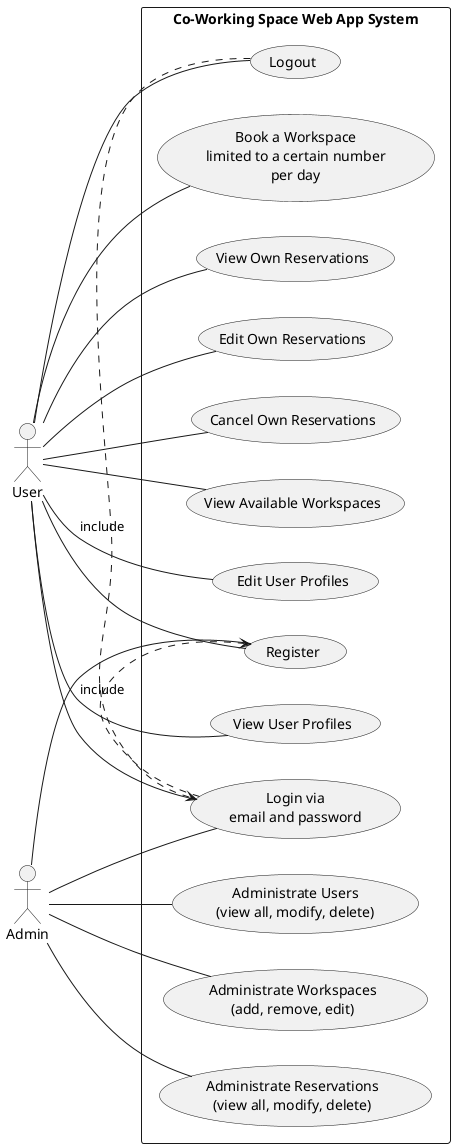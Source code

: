 ' @startuml Co-Working Space Use Case Diagram
' left to right direction

' rectangle "Co-Working Space System" as System {
'     usecase "Register" as register
'     usecase "Login" as login
'     usecase "Logout" as logout
'     usecase "Reset Password" as resetPassword
'     usecase "Create Reservation" as createReservation
'     usecase "View Reservations" as viewReservations
'     usecase "Update Reservation" as updateReservation
'     usecase "Delete Reservation" as deleteReservation
'     usecase "View Workspaces" as viewWorkspaces
'     usecase "Add Workspace" as addWorkspace
'     usecase "Update Workspace" as updateWorkspace
'     usecase "Delete Workspace" as deleteWorkspace
' }

' actor "User" as user
' user -- register
' user -- login
' user -- logout
' user -- resetPassword
' user -- createReservation
' user -- viewReservations
' user -- updateReservation
' user -- deleteReservation
' user -- viewWorkspaces

' actor "Admin" as admin
' register -- admin
' addWorkspace -- admin
' updateWorkspace -- admin
' deleteWorkspace -- admin
' updateReservation -- admin
' deleteReservation -- admin

' @enduml

@startuml Co-Working Space Web App Use Case Diagram
left to right direction

actor "User" as user
actor "Admin" as admin

rectangle "Co-Working Space Web App System" as System {
    usecase "Register" as UC1
    usecase "Login via\nemail and password" as UC2
    usecase "Logout" as UC3
    usecase "Book a Workspace\nlimited to a certain number\nper day" as UC4
    usecase "View Own Reservations" as UC5
    usecase "Edit Own Reservations" as UC6
    usecase "Cancel Own Reservations" as UC7
    usecase "View Available Workspaces" as UC8
    usecase "Edit User Profiles" as UC9
    usecase "View User Profiles" as UC10
    usecase "Administrate Workspaces\n(add, remove, edit)" as UC11
    usecase "Administrate Reservations\n(view all, modify, delete)" as UC12
    usecase "Administrate Users\n(view all, modify, delete)" as UC13
}

user -- UC1
user -- UC2
user -- UC3
user -- UC4
user -- UC5
user -- UC6
user -- UC7
user -- UC8
user -- UC9
user -- UC10

UC2 .> UC1 : include
UC3 .> UC2 : include

admin -- UC1
admin -- UC2
admin -- UC11
admin -- UC12
admin -- UC13

@enduml

